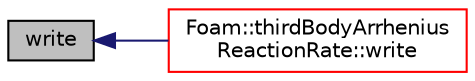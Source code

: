 digraph "write"
{
  bgcolor="transparent";
  edge [fontname="Helvetica",fontsize="10",labelfontname="Helvetica",labelfontsize="10"];
  node [fontname="Helvetica",fontsize="10",shape=record];
  rankdir="LR";
  Node1 [label="write",height=0.2,width=0.4,color="black", fillcolor="grey75", style="filled", fontcolor="black"];
  Node1 -> Node2 [dir="back",color="midnightblue",fontsize="10",style="solid",fontname="Helvetica"];
  Node2 [label="Foam::thirdBodyArrhenius\lReactionRate::write",height=0.2,width=0.4,color="red",URL="$a02677.html#a4bc86b48333705e13add9de0db8eebd3",tooltip="Write to stream. "];
}
